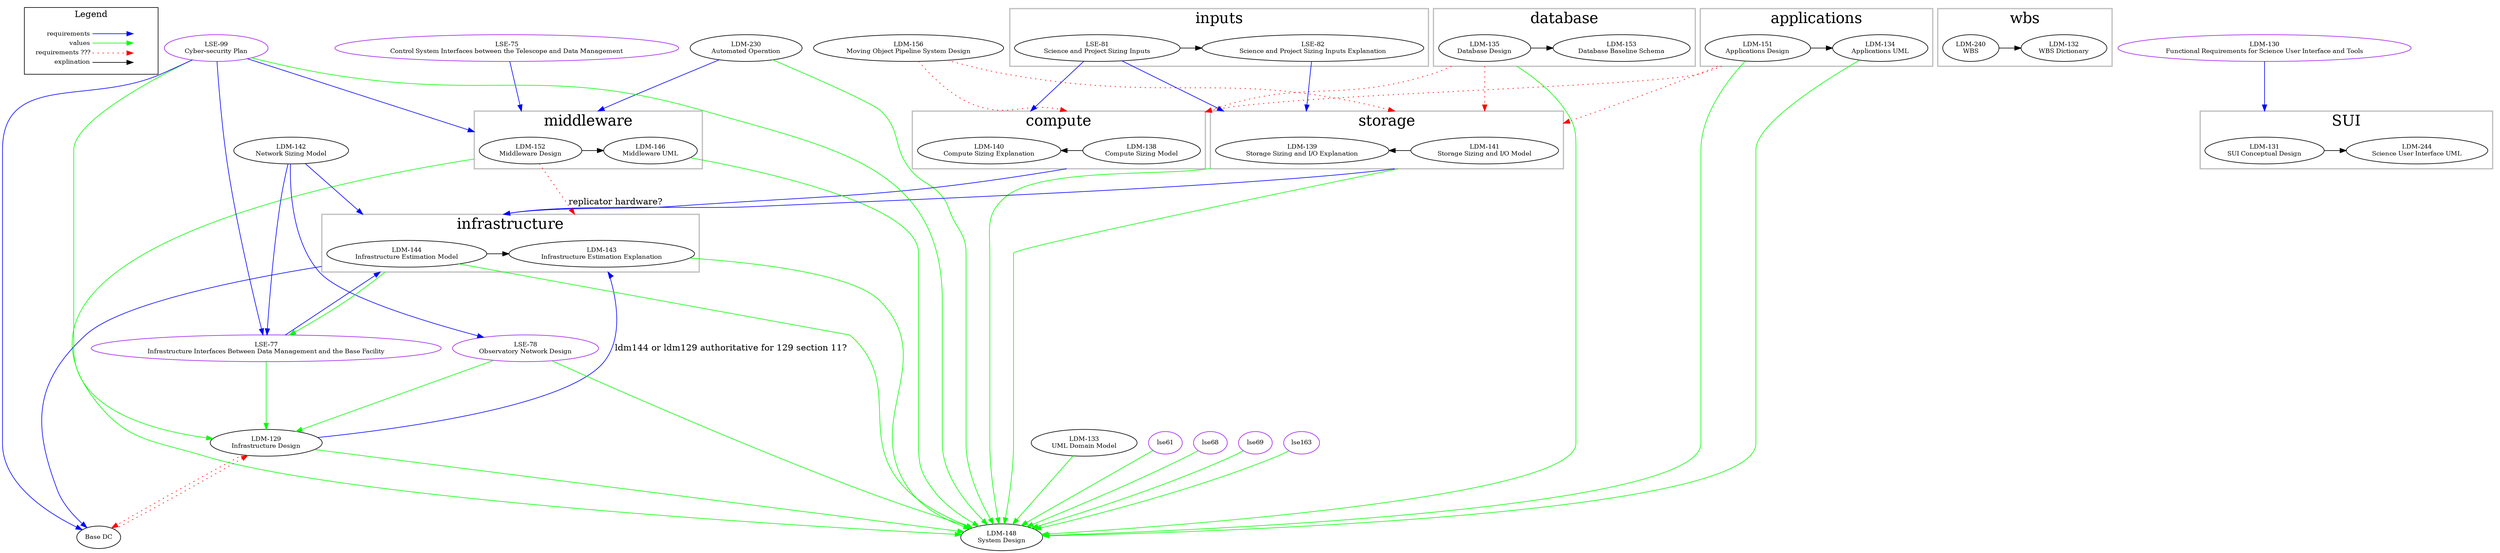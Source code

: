 digraph overlay_current
{
  dpi=100
//  size="16,12!"
  ranksep=1.5
//  nodesep=1.5
  rankdir=TB
  overlap=false
  clusterrank=local
  compound=true
  newrank=true

  node [shape=ellipse fontsize=10 style=filled fillcolor=white]

  // key
  // https://stackoverflow.com/questions/3499056/making-a-legend-key-in-graphviz
  subgraph cluster_key { 
    label = "Legend";
    node [shape=plaintext]
    key [label=<<table border="0" cellpadding="2" cellspacing="0" cellborder="0">
      <tr><td align="right" port="i1">requirements</td></tr>
      <tr><td align="right" port="i2">values</td></tr>
      <tr><td align="right" port="i3">requirements ???</td></tr>
      <tr><td align="right" port="i4">explination</td></tr>
      </table>>]
    key2 [label=<<table border="0" cellpadding="2" cellspacing="0" cellborder="0">
      <tr><td port="i1">&nbsp;</td></tr>
      <tr><td port="i2">&nbsp;</td></tr>
      <tr><td port="i3">&nbsp;</td></tr>
      <tr><td port="i4">&nbsp;</td></tr>
      </table>>]
    key:i1:e -> key2:i1:w [color=blue]
    key:i2:e -> key2:i2:w [color=green]
    key:i3:e -> key2:i3:w [color=red,style=dotted]
    key:i4:e -> key2:i4:w
    { rank=same key key2 }
  }

  color=gray
  fontsize=24
  style=bold

  // collection 2511
  // following the default sort ordering
  // https://docushare.lsstcorp.org/docushare/dsweb/View/Collection-2511

  ldm230 [label="LDM-230\nAutomated Operation"]
  ldm151 [label="LDM-151\nApplications Design"]
  ldm134 [label="LDM-134\nApplications UML"]
  ldm140 [label="LDM-140\nCompute Sizing Explanation"]
  ldm138 [label="LDM-138\nCompute Sizing Model"]
  ldm153 [label="LDM-153\nDatabase Baseline Schema"]
  ldm135 [label="LDM-135\nDatabase Design"]
  ldm129 [label="LDM-129\nInfrastructure Design"]
  ldm152 [label="LDM-152\nMiddleware Design"]
  ldm146 [label="LDM-146\nMiddleware UML"]
  ldm240 [label="LDM-240\nWBS"]
  ldm244 [label="LDM-244\nScience User Interface UML"]
  ldm139 [label="LDM-139\nStorage Sizing and I/O Explanation"]
  ldm141 [label="LDM-141\nStorage Sizing and I/O Model"]
  ldm131 [label="LDM-131\nSUI Conceptual Design"]
  ldm148 [label="LDM-148\nSystem Design"]
  ldm133 [label="LDM-133\nUML Domain Model"]
  ldm132 [label="LDM-132\nWBS Dictionary"]
  ldm156 [label="LDM-156\nMoving Object Pipeline System Design"]
  ldm142 [label="LDM-142\nNetwork Sizing Model"]
  ldm143 [label="LDM-143\nInfrastructure Estimation Explanation"]
  ldm144 [label="LDM-144\nInfrastructure Estimation Model"]
  lse81 [label="LSE-81\nScience and Project Sizing Inputs"]
  lse82 [label="LSE-82\nScience and Project Sizing Inputs Explanation"]

  // presumably going into collection 2511
  basedc [label="Base DC"]

  // external to collection 2511
  {
    node [color="purple"]

    lse61
    lse68
    lse69
    lse75 [label="LSE-75\nControl System Interfaces between the Telescope and Data Management"]
    lse77 [label="LSE-77\nInfrastructure Interfaces Between Data Management and the Base Facility"]
    lse78 [label="LSE-78\nObservatory Network Design"]
    lse99 [label="LSE-99\nCyber-security Plan"]
    lse163
    ldm130 [label="LDM-130\nFunctional Requirements for Science User Interface and Tools"]
  }

  subgraph cluster_applications {
    label="applications"

    ldm151 -> ldm134
    { rank=same ldm151 ldm134 }
  }

  subgraph cluster_database {
    label="database"

    ldm135 -> ldm153
    { rank=same ldm153 ldm135 }
  }

  subgraph cluster_middleware {
    label="middleware"

    ldm152 -> ldm146
    { rank=same ldm152 ldm146 }
  }

  subgraph cluster_compute {
    label="compute"

    ldm138 -> ldm140
    { rank=same ldm138 ldm140 }
  }

  subgraph cluster_storage {
    label="storage"

    ldm141 -> ldm139
    { rank=same ldm141 ldm139 }
  }

  subgraph cluster_sui {
    label="SUI"

    ldm131 -> ldm244
    { rank=same ldm131 ldm244 }
  }

  subgraph cluster_infrastructure {
    label="infrastructure"

    ldm144 -> ldm143
    { rank=same ldm144 ldm143 }
  }

  subgraph cluster_inputs {
    label="inputs"

    lse81 -> lse82
    { rank=same lse81 lse82 }
  }

  subgraph cluster_wbs {
    label="wbs"

    ldm240 -> ldm132
    { rank=same ldm240 ldm132 }
  }

  // edges between subgraphs
  // https://stackoverflow.com/questions/2012036/graphviz-how-to-connect-subgraphs

  edge [color=blue]

  lse61 -> ldm148 [color="green"]
  lse68 -> ldm148 [color="green"]
  lse69 -> ldm148 [color="green"]
  lse75 -> ldm152 [lhead=cluster_middleware]
  lse77 -> ldm129 [color="green"]
  lse77 -> ldm144 [lhead=cluster_infrastructure]
  lse78 -> ldm129 [color="green"]
  lse78 -> ldm148 [color="green"]
  lse81 -> ldm140 [lhead=cluster_compute]
  lse81 -> ldm139 [lhead=cluster_storage]
  lse82 -> ldm139 [lhead=cluster_storage]
  lse99 -> lse77
  lse99 -> basedc
  lse99 -> ldm129 [color="green"]
  lse99 -> ldm152 [lhead=cluster_middleware]
  lse99 -> ldm148 [color="green"]
  lse163 -> ldm148 [color="green"]
  ldm129 -> ldm148 [color="green"]
  ldm129 -> ldm143 [label="ldm144 or ldm129 authoritative for 129 section 11?", lhead=cluster_infrastructure]
  ldm130 -> ldm131 [lhead=cluster_sui]
  ldm133 -> ldm148 [color="green"]
  ldm134 -> ldm148 [color="green"]
  ldm135 -> ldm148 [color="green", ltail=cluster_database]
  ldm138 -> ldm144 [ltail=cluster_compute, lhead=cluster_infrastructure]
  ldm139 -> ldm148 [color="green", ltail=cluster_storage]
  ldm141 -> ldm144 [ltail=cluster_storage, lhead=cluster_infrastructure]
  ldm141 -> ldm148 [color="green", ltail=cluster_storage]
  ldm142 -> lse77
  ldm142 -> lse78
  ldm142 -> ldm144 [lhead=cluster_infrastructure]
  ldm144 -> basedc [ltail=cluster_infrastructure]
  ldm144 -> lse77 [color="green", ltail=cluster_infrastructure]
  ldm143 -> ldm148 [color="green"]
  ldm144 -> ldm148 [color="green"]
  ldm146 -> ldm148 [color="green"]
  ldm151 -> ldm148 [color="green"]
  ldm152 -> ldm148 [color="green", ltail=cluster_middleware]
  ldm230 -> ldm148 [color="green"]
  ldm230 -> ldm152 [lhead=cluster_middleware]

  // suspected but unknown
  basedc -> ldm129 [color="red", style="dotted"]
  ldm129 -> basedc [color="red", style="dotted"]

  ldm135 -> ldm141 [color="red", style="dotted", ltail=cluster_database, lhead=cluster_storage]
  ldm135 -> ldm138 [color="red", style="dotted", ltail=cluster_database, lhead=cluster_compute]

  ldm151 -> ldm141 [color="red", style="dotted", ltail=cluster_applications, lhead=cluster_storage]
  ldm151 -> ldm138 [color="red", style="dotted", ltail=cluster_applications, lhead=cluster_compute]

  ldm152 -> ldm143 [label="replicator hardware?",color="red", style="dotted",lhead=cluster_infrastructure]

  ldm156 -> ldm141 [color="red", style="dotted",lhead=cluster_storage]
  ldm156 -> ldm138 [color="red", style="dotted",lhead=cluster_compute]
}
